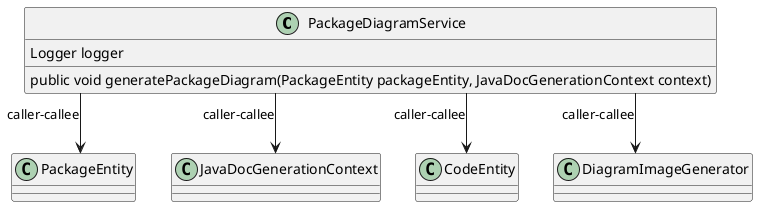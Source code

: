 @startuml
skinparam linetype Ortho
class PackageDiagramService {
    Logger logger
    public void generatePackageDiagram(PackageEntity packageEntity, JavaDocGenerationContext context)
}
PackageDiagramService --> PackageEntity : caller-callee
PackageDiagramService --> JavaDocGenerationContext : caller-callee
PackageDiagramService --> CodeEntity : caller-callee
PackageDiagramService --> DiagramImageGenerator : caller-callee
@enduml
